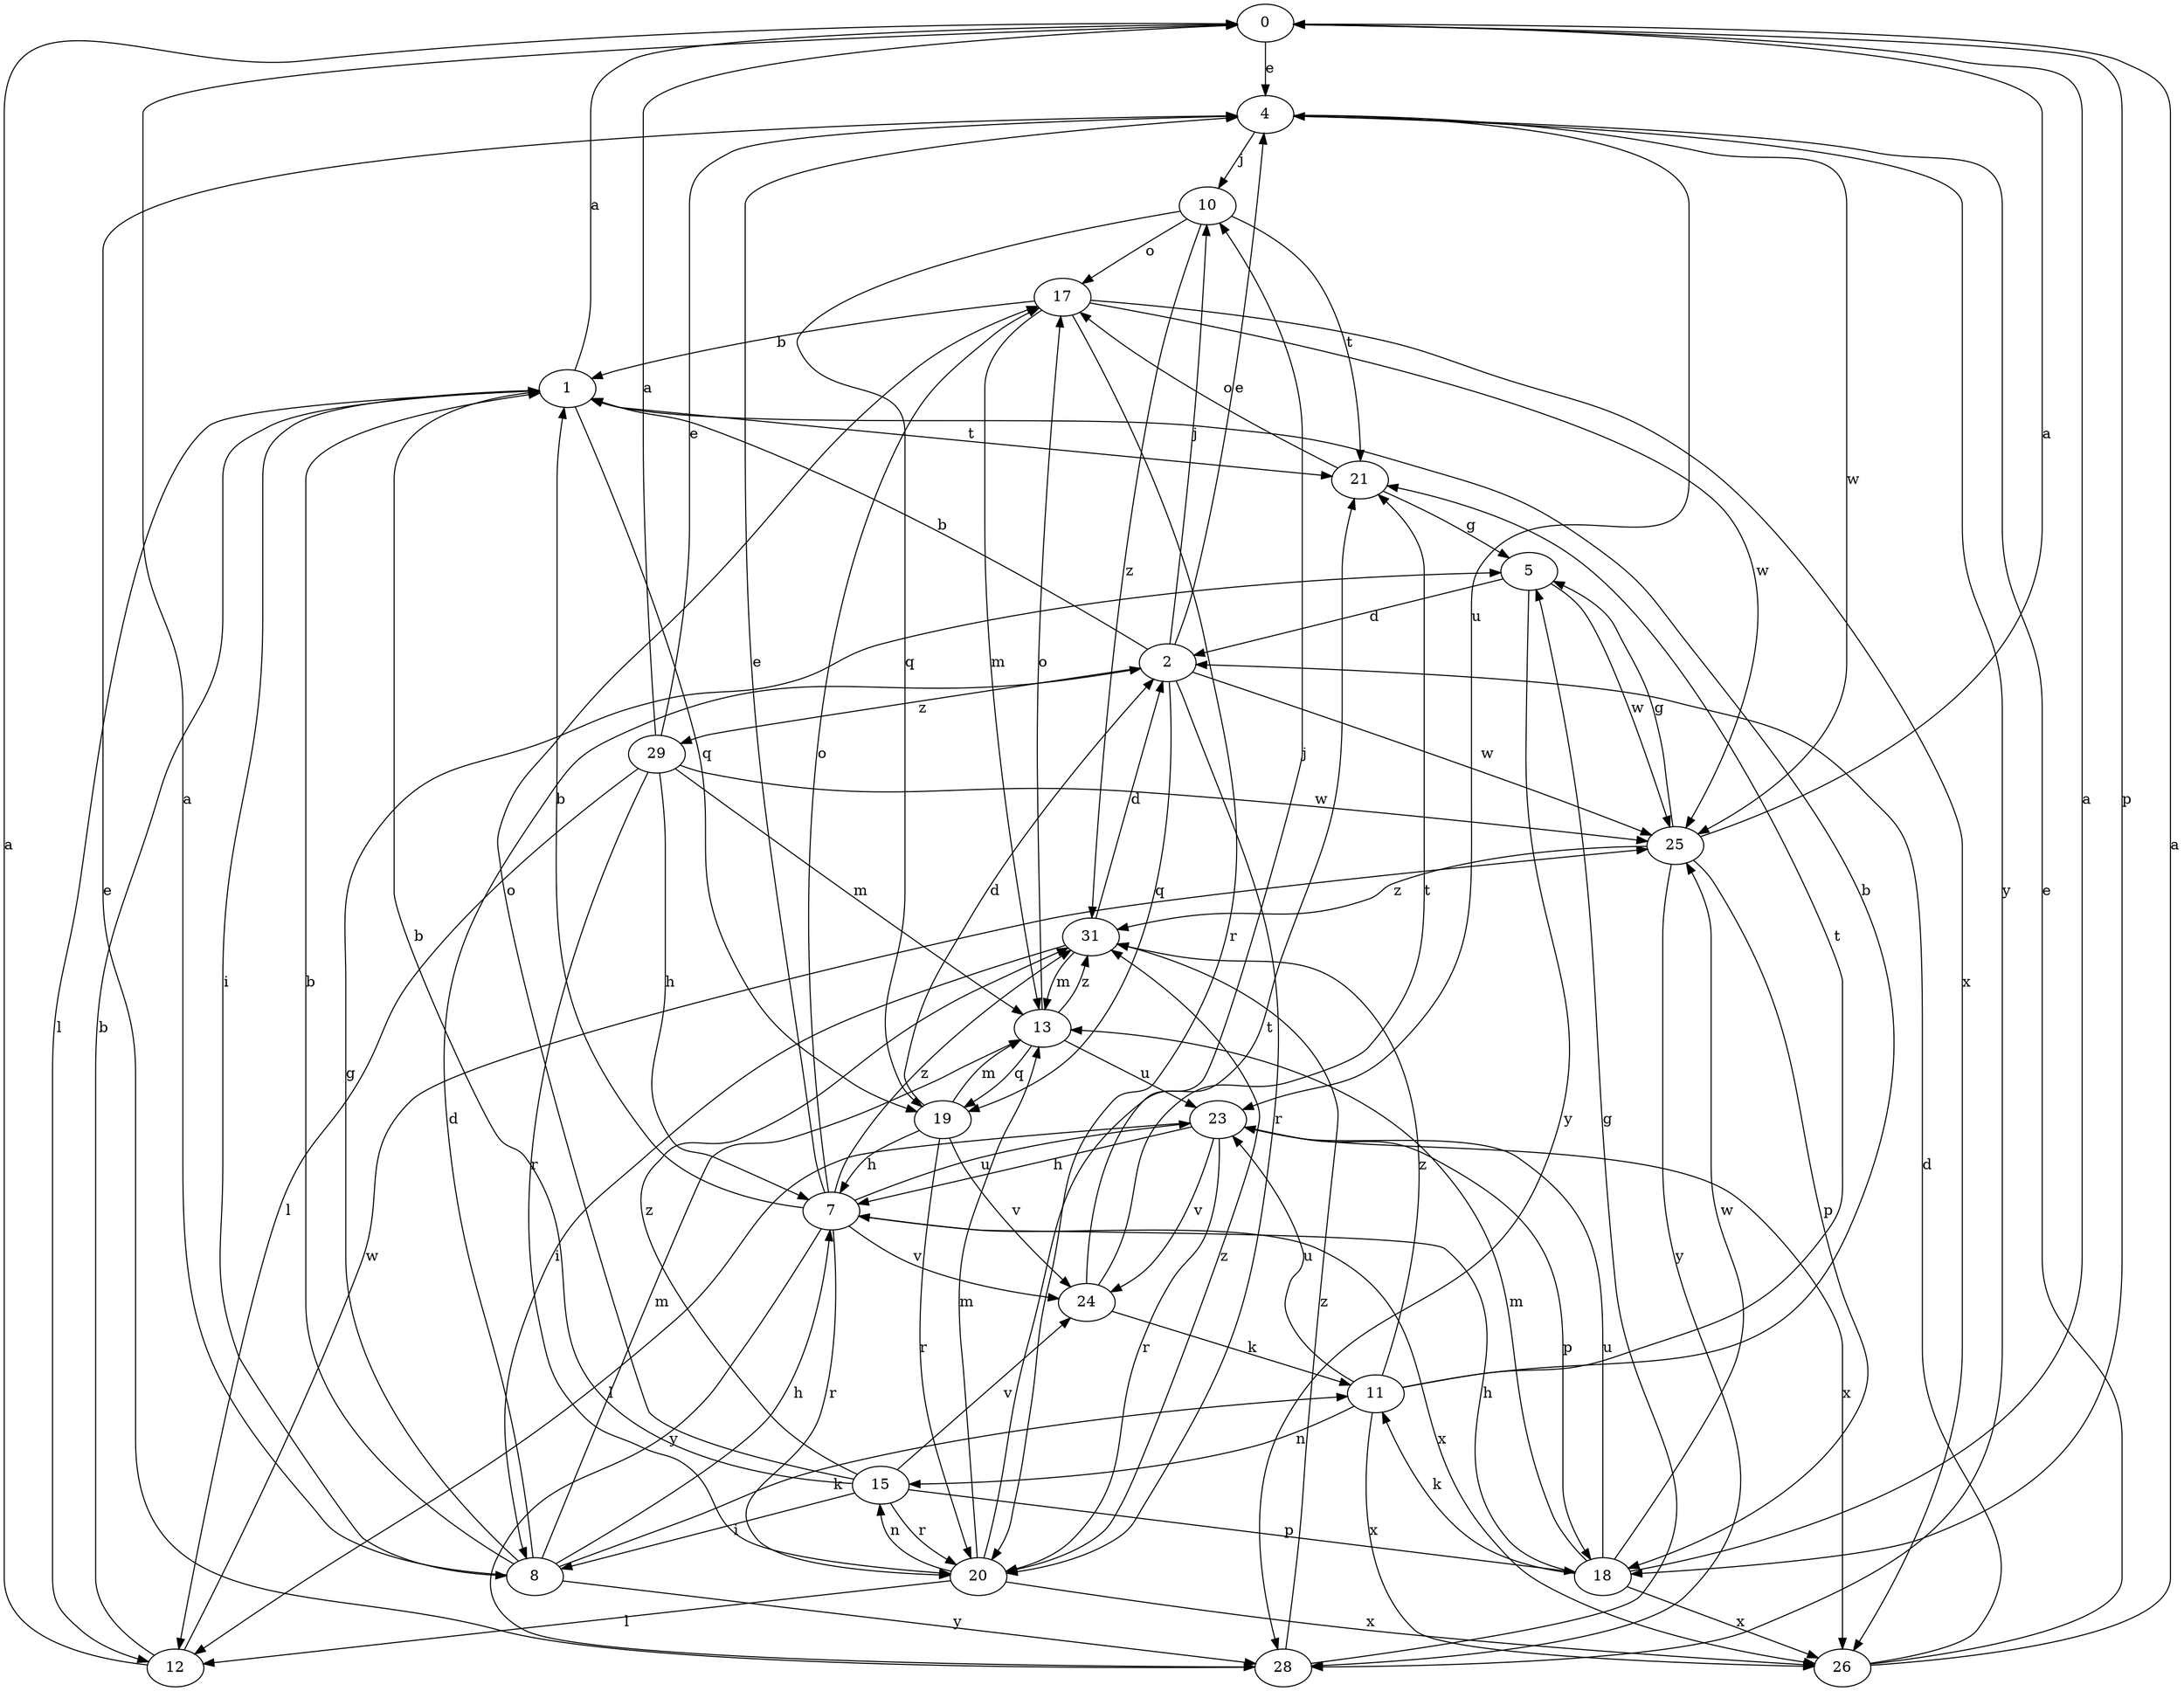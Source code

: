 strict digraph  {
0;
1;
2;
4;
5;
7;
8;
10;
11;
12;
13;
15;
17;
18;
19;
20;
21;
23;
24;
25;
26;
28;
29;
31;
0 -> 4  [label=e];
0 -> 18  [label=p];
1 -> 0  [label=a];
1 -> 8  [label=i];
1 -> 12  [label=l];
1 -> 19  [label=q];
1 -> 21  [label=t];
2 -> 1  [label=b];
2 -> 4  [label=e];
2 -> 10  [label=j];
2 -> 19  [label=q];
2 -> 20  [label=r];
2 -> 25  [label=w];
2 -> 29  [label=z];
4 -> 10  [label=j];
4 -> 23  [label=u];
4 -> 25  [label=w];
4 -> 28  [label=y];
5 -> 2  [label=d];
5 -> 25  [label=w];
5 -> 28  [label=y];
7 -> 1  [label=b];
7 -> 4  [label=e];
7 -> 17  [label=o];
7 -> 20  [label=r];
7 -> 23  [label=u];
7 -> 24  [label=v];
7 -> 26  [label=x];
7 -> 28  [label=y];
7 -> 31  [label=z];
8 -> 0  [label=a];
8 -> 1  [label=b];
8 -> 2  [label=d];
8 -> 5  [label=g];
8 -> 7  [label=h];
8 -> 11  [label=k];
8 -> 13  [label=m];
8 -> 28  [label=y];
10 -> 17  [label=o];
10 -> 19  [label=q];
10 -> 21  [label=t];
10 -> 31  [label=z];
11 -> 1  [label=b];
11 -> 15  [label=n];
11 -> 21  [label=t];
11 -> 23  [label=u];
11 -> 26  [label=x];
11 -> 31  [label=z];
12 -> 0  [label=a];
12 -> 1  [label=b];
12 -> 25  [label=w];
13 -> 17  [label=o];
13 -> 19  [label=q];
13 -> 23  [label=u];
13 -> 31  [label=z];
15 -> 1  [label=b];
15 -> 8  [label=i];
15 -> 17  [label=o];
15 -> 18  [label=p];
15 -> 20  [label=r];
15 -> 24  [label=v];
15 -> 31  [label=z];
17 -> 1  [label=b];
17 -> 13  [label=m];
17 -> 20  [label=r];
17 -> 25  [label=w];
17 -> 26  [label=x];
18 -> 0  [label=a];
18 -> 7  [label=h];
18 -> 11  [label=k];
18 -> 13  [label=m];
18 -> 23  [label=u];
18 -> 25  [label=w];
18 -> 26  [label=x];
19 -> 2  [label=d];
19 -> 7  [label=h];
19 -> 13  [label=m];
19 -> 20  [label=r];
19 -> 24  [label=v];
20 -> 12  [label=l];
20 -> 13  [label=m];
20 -> 15  [label=n];
20 -> 21  [label=t];
20 -> 26  [label=x];
20 -> 31  [label=z];
21 -> 5  [label=g];
21 -> 17  [label=o];
23 -> 7  [label=h];
23 -> 12  [label=l];
23 -> 18  [label=p];
23 -> 20  [label=r];
23 -> 24  [label=v];
23 -> 26  [label=x];
24 -> 10  [label=j];
24 -> 11  [label=k];
24 -> 21  [label=t];
25 -> 0  [label=a];
25 -> 5  [label=g];
25 -> 18  [label=p];
25 -> 28  [label=y];
25 -> 31  [label=z];
26 -> 0  [label=a];
26 -> 2  [label=d];
26 -> 4  [label=e];
28 -> 4  [label=e];
28 -> 5  [label=g];
28 -> 31  [label=z];
29 -> 0  [label=a];
29 -> 4  [label=e];
29 -> 7  [label=h];
29 -> 12  [label=l];
29 -> 13  [label=m];
29 -> 20  [label=r];
29 -> 25  [label=w];
31 -> 2  [label=d];
31 -> 8  [label=i];
31 -> 13  [label=m];
}
